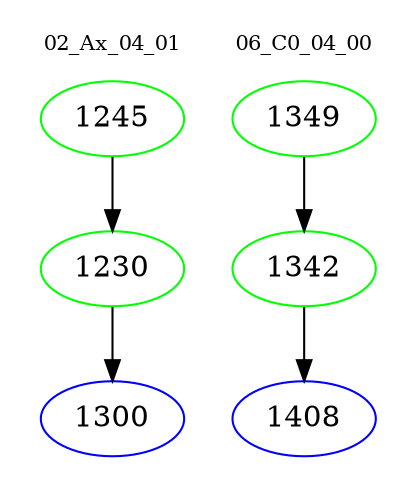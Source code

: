 digraph{
subgraph cluster_0 {
color = white
label = "02_Ax_04_01";
fontsize=10;
T0_1245 [label="1245", color="green"]
T0_1245 -> T0_1230 [color="black"]
T0_1230 [label="1230", color="green"]
T0_1230 -> T0_1300 [color="black"]
T0_1300 [label="1300", color="blue"]
}
subgraph cluster_1 {
color = white
label = "06_C0_04_00";
fontsize=10;
T1_1349 [label="1349", color="green"]
T1_1349 -> T1_1342 [color="black"]
T1_1342 [label="1342", color="green"]
T1_1342 -> T1_1408 [color="black"]
T1_1408 [label="1408", color="blue"]
}
}
